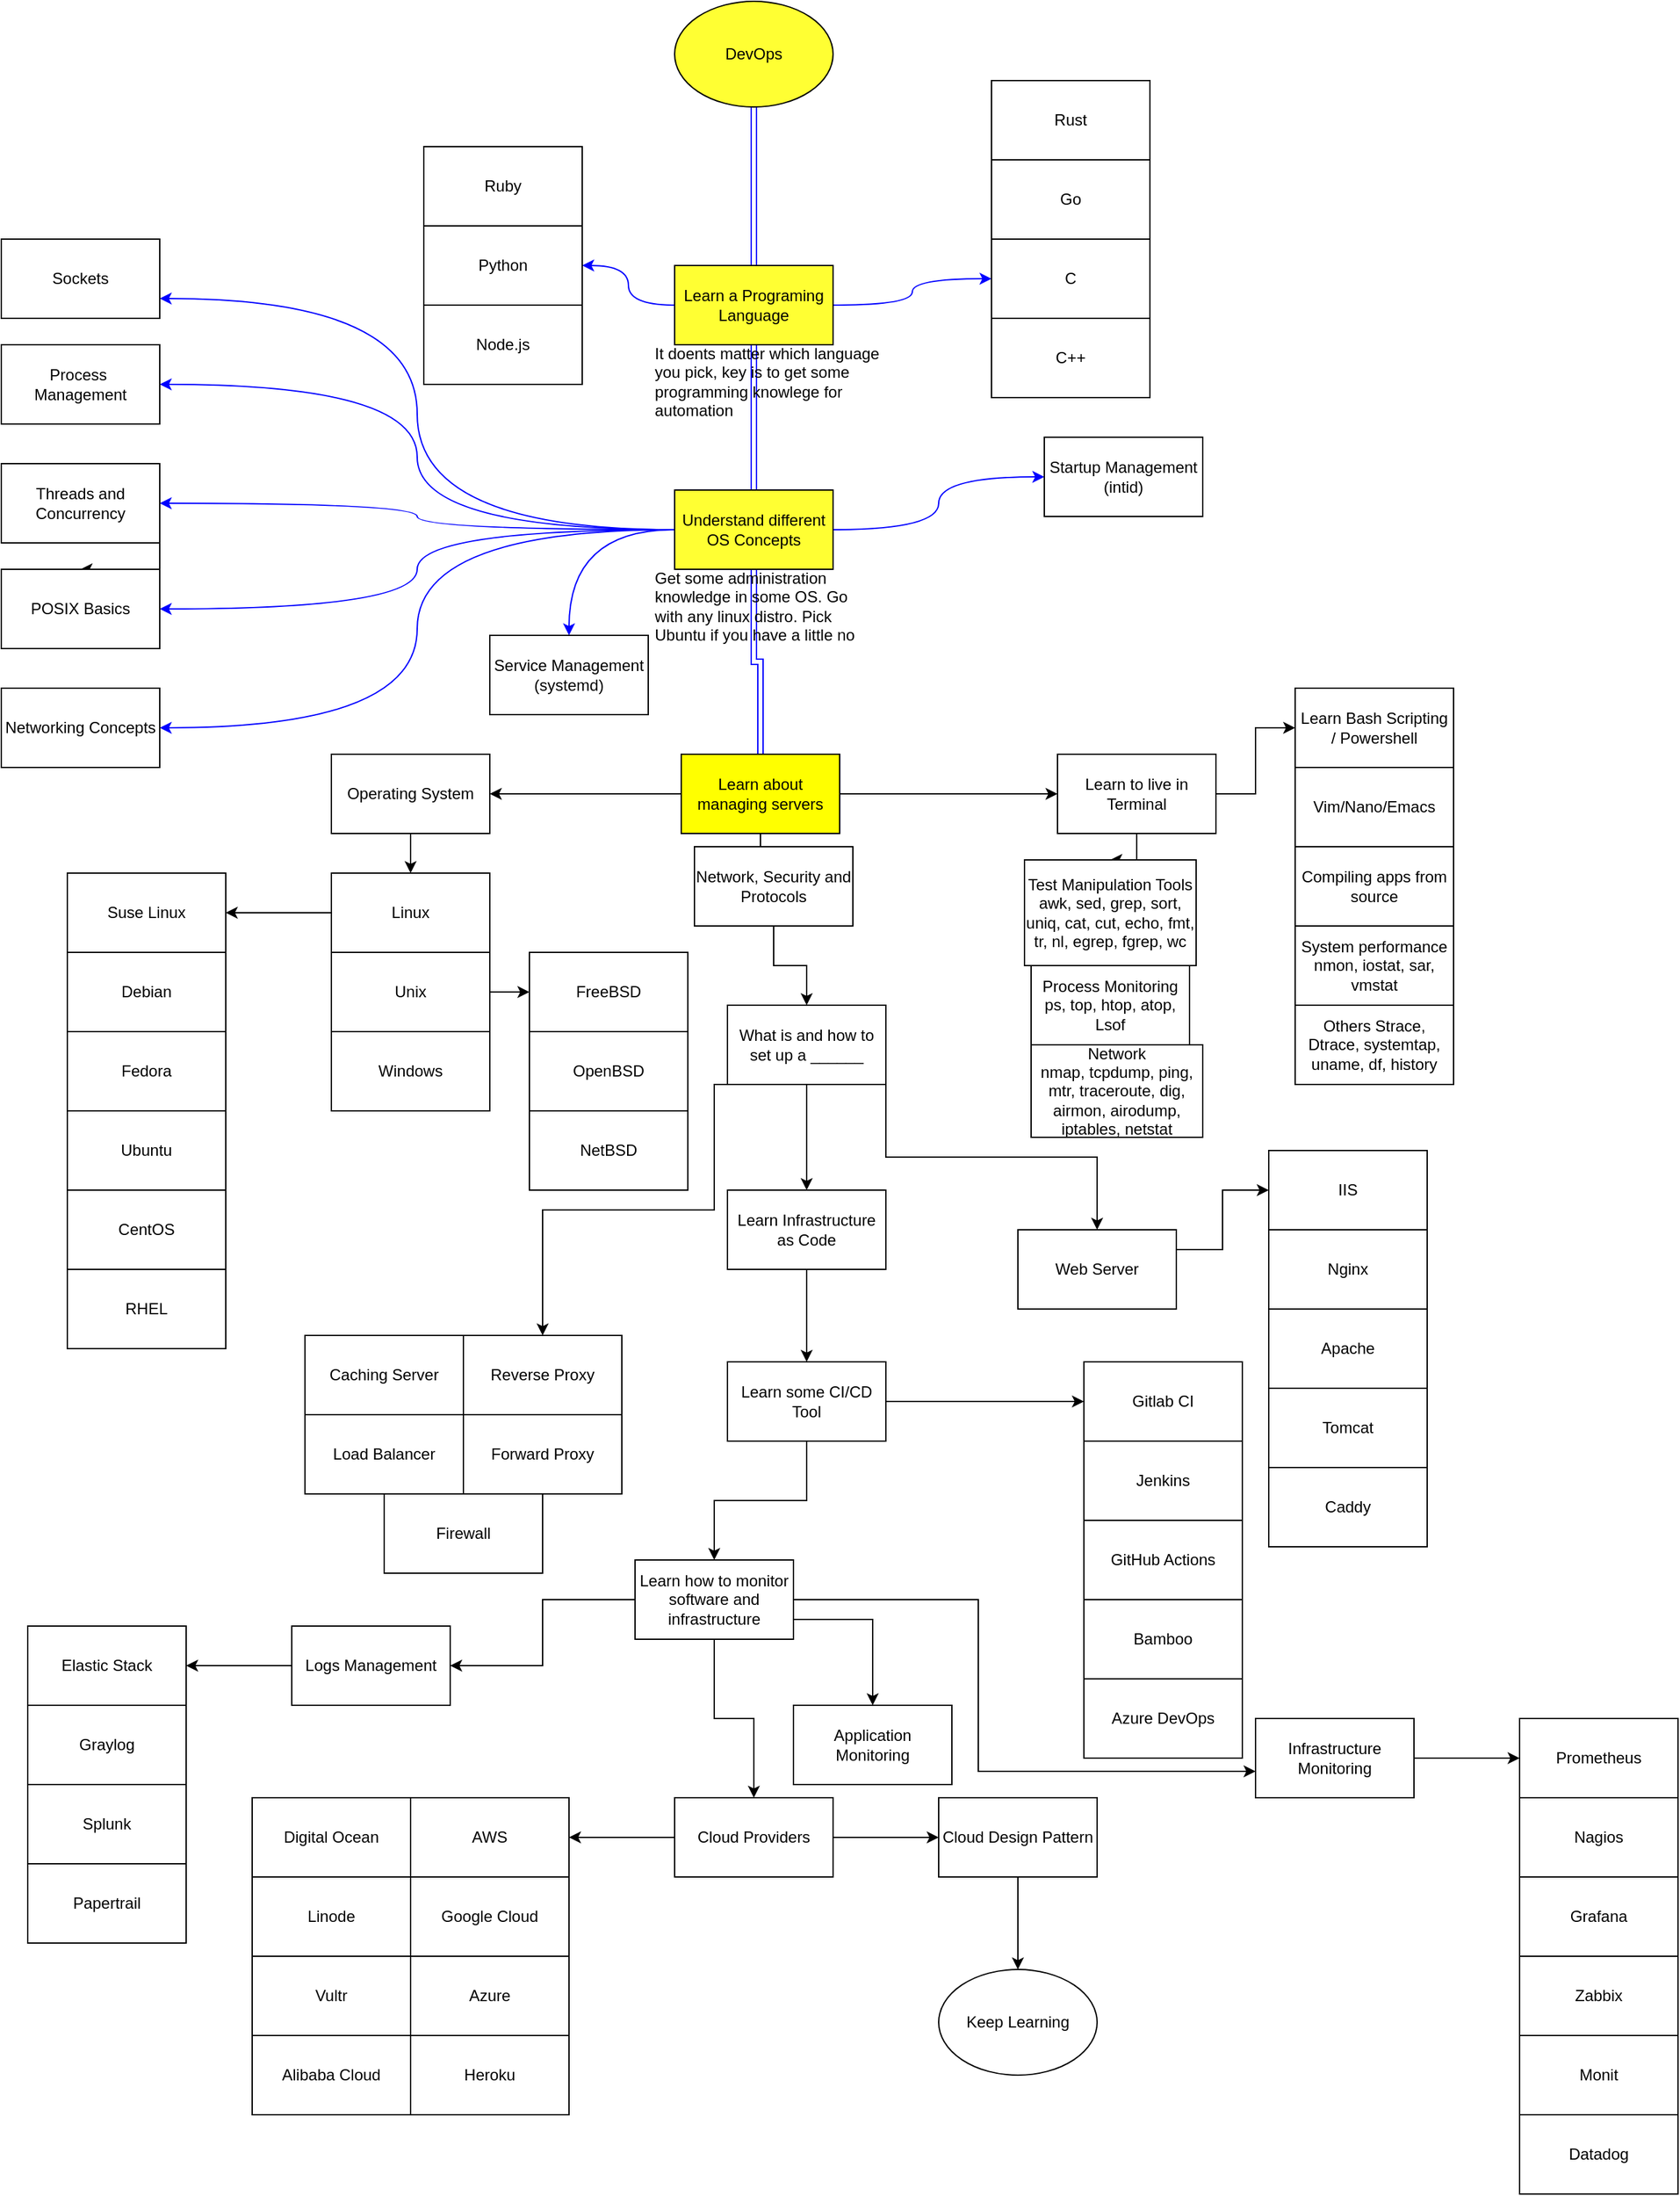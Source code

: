 <mxfile version="13.7.8" type="github">
  <diagram id="8_koJqxYFwasKQS4h1rk" name="Page-1">
    <mxGraphModel dx="2433" dy="644" grid="1" gridSize="10" guides="1" tooltips="1" connect="1" arrows="1" fold="1" page="1" pageScale="1" pageWidth="850" pageHeight="1100" math="0" shadow="0">
      <root>
        <mxCell id="0" />
        <mxCell id="1" parent="0" />
        <mxCell id="FuaK29XSTBZtPipu1BOP-3" value="" style="edgeStyle=orthogonalEdgeStyle;rounded=0;orthogonalLoop=1;jettySize=auto;html=1;strokeColor=#0000FF;shape=link;curved=1;" parent="1" source="FuaK29XSTBZtPipu1BOP-1" target="FuaK29XSTBZtPipu1BOP-2" edge="1">
          <mxGeometry relative="1" as="geometry" />
        </mxCell>
        <mxCell id="FuaK29XSTBZtPipu1BOP-1" value="DevOps" style="ellipse;whiteSpace=wrap;html=1;fillColor=#FFFF33;" parent="1" vertex="1">
          <mxGeometry x="370" width="120" height="80" as="geometry" />
        </mxCell>
        <mxCell id="FuaK29XSTBZtPipu1BOP-5" value="" style="edgeStyle=orthogonalEdgeStyle;rounded=0;orthogonalLoop=1;jettySize=auto;html=1;strokeColor=#0000FF;shape=link;curved=1;" parent="1" source="FuaK29XSTBZtPipu1BOP-2" target="FuaK29XSTBZtPipu1BOP-4" edge="1">
          <mxGeometry relative="1" as="geometry" />
        </mxCell>
        <mxCell id="FuaK29XSTBZtPipu1BOP-35" value="" style="edgeStyle=orthogonalEdgeStyle;rounded=0;orthogonalLoop=1;jettySize=auto;html=1;strokeColor=#0000FF;curved=1;" parent="1" source="FuaK29XSTBZtPipu1BOP-2" target="FuaK29XSTBZtPipu1BOP-34" edge="1">
          <mxGeometry relative="1" as="geometry" />
        </mxCell>
        <mxCell id="FuaK29XSTBZtPipu1BOP-46" value="" style="edgeStyle=orthogonalEdgeStyle;rounded=0;orthogonalLoop=1;jettySize=auto;html=1;entryX=0;entryY=0.5;entryDx=0;entryDy=0;strokeColor=#0000FF;curved=1;" parent="1" source="FuaK29XSTBZtPipu1BOP-2" target="FuaK29XSTBZtPipu1BOP-50" edge="1">
          <mxGeometry relative="1" as="geometry" />
        </mxCell>
        <mxCell id="FuaK29XSTBZtPipu1BOP-2" value="Learn a Programing Language" style="whiteSpace=wrap;html=1;fillColor=#FFFF33;" parent="1" vertex="1">
          <mxGeometry x="370" y="200" width="120" height="60" as="geometry" />
        </mxCell>
        <mxCell id="FuaK29XSTBZtPipu1BOP-7" value="" style="edgeStyle=orthogonalEdgeStyle;rounded=0;orthogonalLoop=1;jettySize=auto;html=1;strokeColor=#0000FF;shape=link;" parent="1" source="FuaK29XSTBZtPipu1BOP-4" target="FuaK29XSTBZtPipu1BOP-6" edge="1">
          <mxGeometry relative="1" as="geometry" />
        </mxCell>
        <mxCell id="FuaK29XSTBZtPipu1BOP-55" value="" style="edgeStyle=orthogonalEdgeStyle;rounded=0;orthogonalLoop=1;jettySize=auto;html=1;curved=1;strokeColor=#0000FF;" parent="1" source="FuaK29XSTBZtPipu1BOP-4" target="FuaK29XSTBZtPipu1BOP-54" edge="1">
          <mxGeometry relative="1" as="geometry" />
        </mxCell>
        <mxCell id="FuaK29XSTBZtPipu1BOP-57" value="" style="edgeStyle=orthogonalEdgeStyle;rounded=0;orthogonalLoop=1;jettySize=auto;html=1;curved=1;strokeColor=#0000FF;" parent="1" source="FuaK29XSTBZtPipu1BOP-4" target="FuaK29XSTBZtPipu1BOP-56" edge="1">
          <mxGeometry relative="1" as="geometry" />
        </mxCell>
        <mxCell id="FuaK29XSTBZtPipu1BOP-68" style="edgeStyle=orthogonalEdgeStyle;rounded=0;orthogonalLoop=1;jettySize=auto;html=1;exitX=1;exitY=1;exitDx=0;exitDy=0;" parent="1" source="FuaK29XSTBZtPipu1BOP-65" target="FuaK29XSTBZtPipu1BOP-69" edge="1">
          <mxGeometry relative="1" as="geometry">
            <mxPoint x="60" y="470" as="targetPoint" />
          </mxGeometry>
        </mxCell>
        <mxCell id="v9d-w7baBrSDQlNaZpmP-7" style="edgeStyle=orthogonalEdgeStyle;curved=1;rounded=0;orthogonalLoop=1;jettySize=auto;html=1;exitX=0;exitY=0.5;exitDx=0;exitDy=0;entryX=1;entryY=0.75;entryDx=0;entryDy=0;strokeColor=#0000FF;" edge="1" parent="1" source="FuaK29XSTBZtPipu1BOP-4" target="FuaK29XSTBZtPipu1BOP-67">
          <mxGeometry relative="1" as="geometry" />
        </mxCell>
        <mxCell id="v9d-w7baBrSDQlNaZpmP-8" style="edgeStyle=orthogonalEdgeStyle;curved=1;rounded=0;orthogonalLoop=1;jettySize=auto;html=1;exitX=0;exitY=0.5;exitDx=0;exitDy=0;entryX=1;entryY=0.5;entryDx=0;entryDy=0;strokeColor=#0000FF;" edge="1" parent="1" source="FuaK29XSTBZtPipu1BOP-4" target="FuaK29XSTBZtPipu1BOP-63">
          <mxGeometry relative="1" as="geometry" />
        </mxCell>
        <mxCell id="v9d-w7baBrSDQlNaZpmP-9" style="edgeStyle=orthogonalEdgeStyle;curved=1;rounded=0;orthogonalLoop=1;jettySize=auto;html=1;exitX=0;exitY=0.5;exitDx=0;exitDy=0;entryX=1;entryY=0.5;entryDx=0;entryDy=0;strokeColor=#0000FF;" edge="1" parent="1" source="FuaK29XSTBZtPipu1BOP-4" target="FuaK29XSTBZtPipu1BOP-65">
          <mxGeometry relative="1" as="geometry" />
        </mxCell>
        <mxCell id="v9d-w7baBrSDQlNaZpmP-10" style="edgeStyle=orthogonalEdgeStyle;curved=1;rounded=0;orthogonalLoop=1;jettySize=auto;html=1;exitX=0;exitY=0.5;exitDx=0;exitDy=0;entryX=1;entryY=0.5;entryDx=0;entryDy=0;strokeColor=#0000FF;" edge="1" parent="1" source="FuaK29XSTBZtPipu1BOP-4" target="FuaK29XSTBZtPipu1BOP-69">
          <mxGeometry relative="1" as="geometry" />
        </mxCell>
        <mxCell id="v9d-w7baBrSDQlNaZpmP-11" style="edgeStyle=orthogonalEdgeStyle;curved=1;rounded=0;orthogonalLoop=1;jettySize=auto;html=1;exitX=0;exitY=0.5;exitDx=0;exitDy=0;entryX=1;entryY=0.5;entryDx=0;entryDy=0;strokeColor=#0000FF;" edge="1" parent="1" source="FuaK29XSTBZtPipu1BOP-4" target="FuaK29XSTBZtPipu1BOP-72">
          <mxGeometry relative="1" as="geometry" />
        </mxCell>
        <mxCell id="FuaK29XSTBZtPipu1BOP-4" value="Understand different OS Concepts" style="whiteSpace=wrap;html=1;fillColor=#FFFF33;" parent="1" vertex="1">
          <mxGeometry x="370" y="370" width="120" height="60" as="geometry" />
        </mxCell>
        <mxCell id="FuaK29XSTBZtPipu1BOP-9" value="" style="edgeStyle=orthogonalEdgeStyle;rounded=0;orthogonalLoop=1;jettySize=auto;html=1;" parent="1" source="FuaK29XSTBZtPipu1BOP-6" target="FuaK29XSTBZtPipu1BOP-8" edge="1">
          <mxGeometry relative="1" as="geometry" />
        </mxCell>
        <mxCell id="FuaK29XSTBZtPipu1BOP-11" value="" style="edgeStyle=orthogonalEdgeStyle;rounded=0;orthogonalLoop=1;jettySize=auto;html=1;" parent="1" source="FuaK29XSTBZtPipu1BOP-6" target="FuaK29XSTBZtPipu1BOP-10" edge="1">
          <mxGeometry relative="1" as="geometry" />
        </mxCell>
        <mxCell id="FuaK29XSTBZtPipu1BOP-13" value="" style="edgeStyle=orthogonalEdgeStyle;rounded=0;orthogonalLoop=1;jettySize=auto;html=1;" parent="1" source="FuaK29XSTBZtPipu1BOP-6" target="FuaK29XSTBZtPipu1BOP-12" edge="1">
          <mxGeometry relative="1" as="geometry" />
        </mxCell>
        <mxCell id="FuaK29XSTBZtPipu1BOP-6" value="Learn about managing servers" style="whiteSpace=wrap;html=1;fillColor=#FFFF00;" parent="1" vertex="1">
          <mxGeometry x="375" y="570" width="120" height="60" as="geometry" />
        </mxCell>
        <mxCell id="FuaK29XSTBZtPipu1BOP-74" value="" style="edgeStyle=orthogonalEdgeStyle;rounded=0;orthogonalLoop=1;jettySize=auto;html=1;" parent="1" source="FuaK29XSTBZtPipu1BOP-8" target="FuaK29XSTBZtPipu1BOP-73" edge="1">
          <mxGeometry relative="1" as="geometry" />
        </mxCell>
        <mxCell id="FuaK29XSTBZtPipu1BOP-8" value="Operating System" style="whiteSpace=wrap;html=1;" parent="1" vertex="1">
          <mxGeometry x="110" y="570" width="120" height="60" as="geometry" />
        </mxCell>
        <mxCell id="FuaK29XSTBZtPipu1BOP-89" value="" style="edgeStyle=orthogonalEdgeStyle;rounded=0;orthogonalLoop=1;jettySize=auto;html=1;" parent="1" source="FuaK29XSTBZtPipu1BOP-10" target="FuaK29XSTBZtPipu1BOP-88" edge="1">
          <mxGeometry relative="1" as="geometry" />
        </mxCell>
        <mxCell id="FuaK29XSTBZtPipu1BOP-95" value="" style="edgeStyle=orthogonalEdgeStyle;rounded=0;orthogonalLoop=1;jettySize=auto;html=1;" parent="1" source="FuaK29XSTBZtPipu1BOP-10" target="FuaK29XSTBZtPipu1BOP-94" edge="1">
          <mxGeometry relative="1" as="geometry" />
        </mxCell>
        <mxCell id="FuaK29XSTBZtPipu1BOP-10" value="Learn to live in Terminal" style="whiteSpace=wrap;html=1;" parent="1" vertex="1">
          <mxGeometry x="660" y="570" width="120" height="60" as="geometry" />
        </mxCell>
        <mxCell id="FuaK29XSTBZtPipu1BOP-15" value="" style="edgeStyle=orthogonalEdgeStyle;rounded=0;orthogonalLoop=1;jettySize=auto;html=1;" parent="1" source="FuaK29XSTBZtPipu1BOP-12" target="FuaK29XSTBZtPipu1BOP-14" edge="1">
          <mxGeometry relative="1" as="geometry" />
        </mxCell>
        <mxCell id="FuaK29XSTBZtPipu1BOP-12" value="Network, Security and Protocols" style="whiteSpace=wrap;html=1;" parent="1" vertex="1">
          <mxGeometry x="385" y="640" width="120" height="60" as="geometry" />
        </mxCell>
        <mxCell id="FuaK29XSTBZtPipu1BOP-17" value="" style="edgeStyle=orthogonalEdgeStyle;rounded=0;orthogonalLoop=1;jettySize=auto;html=1;" parent="1" source="FuaK29XSTBZtPipu1BOP-14" target="FuaK29XSTBZtPipu1BOP-16" edge="1">
          <mxGeometry relative="1" as="geometry" />
        </mxCell>
        <mxCell id="FuaK29XSTBZtPipu1BOP-98" style="edgeStyle=orthogonalEdgeStyle;rounded=0;orthogonalLoop=1;jettySize=auto;html=1;exitX=1;exitY=1;exitDx=0;exitDy=0;" parent="1" source="FuaK29XSTBZtPipu1BOP-14" target="FuaK29XSTBZtPipu1BOP-99" edge="1">
          <mxGeometry relative="1" as="geometry">
            <mxPoint x="690" y="960" as="targetPoint" />
          </mxGeometry>
        </mxCell>
        <mxCell id="FuaK29XSTBZtPipu1BOP-106" style="edgeStyle=orthogonalEdgeStyle;rounded=0;orthogonalLoop=1;jettySize=auto;html=1;exitX=0;exitY=1;exitDx=0;exitDy=0;" parent="1" source="FuaK29XSTBZtPipu1BOP-14" edge="1">
          <mxGeometry relative="1" as="geometry">
            <mxPoint x="270" y="1010" as="targetPoint" />
            <Array as="points">
              <mxPoint x="400" y="820" />
              <mxPoint x="400" y="915" />
              <mxPoint x="270" y="915" />
            </Array>
          </mxGeometry>
        </mxCell>
        <mxCell id="FuaK29XSTBZtPipu1BOP-14" value="What is and how to set up a ______" style="whiteSpace=wrap;html=1;" parent="1" vertex="1">
          <mxGeometry x="410" y="760" width="120" height="60" as="geometry" />
        </mxCell>
        <mxCell id="FuaK29XSTBZtPipu1BOP-19" value="" style="edgeStyle=orthogonalEdgeStyle;rounded=0;orthogonalLoop=1;jettySize=auto;html=1;" parent="1" source="FuaK29XSTBZtPipu1BOP-16" target="FuaK29XSTBZtPipu1BOP-18" edge="1">
          <mxGeometry relative="1" as="geometry" />
        </mxCell>
        <mxCell id="FuaK29XSTBZtPipu1BOP-16" value="Learn Infrastructure as Code" style="whiteSpace=wrap;html=1;" parent="1" vertex="1">
          <mxGeometry x="410" y="900" width="120" height="60" as="geometry" />
        </mxCell>
        <mxCell id="FuaK29XSTBZtPipu1BOP-21" value="" style="edgeStyle=orthogonalEdgeStyle;rounded=0;orthogonalLoop=1;jettySize=auto;html=1;" parent="1" source="FuaK29XSTBZtPipu1BOP-18" target="FuaK29XSTBZtPipu1BOP-20" edge="1">
          <mxGeometry relative="1" as="geometry" />
        </mxCell>
        <mxCell id="FuaK29XSTBZtPipu1BOP-113" value="" style="edgeStyle=orthogonalEdgeStyle;rounded=0;orthogonalLoop=1;jettySize=auto;html=1;" parent="1" source="FuaK29XSTBZtPipu1BOP-18" target="FuaK29XSTBZtPipu1BOP-112" edge="1">
          <mxGeometry relative="1" as="geometry" />
        </mxCell>
        <mxCell id="FuaK29XSTBZtPipu1BOP-18" value="Learn some CI/CD Tool" style="whiteSpace=wrap;html=1;" parent="1" vertex="1">
          <mxGeometry x="410" y="1030" width="120" height="60" as="geometry" />
        </mxCell>
        <mxCell id="FuaK29XSTBZtPipu1BOP-23" value="" style="edgeStyle=orthogonalEdgeStyle;rounded=0;orthogonalLoop=1;jettySize=auto;html=1;" parent="1" source="FuaK29XSTBZtPipu1BOP-20" target="FuaK29XSTBZtPipu1BOP-22" edge="1">
          <mxGeometry relative="1" as="geometry">
            <Array as="points">
              <mxPoint x="600" y="1210" />
              <mxPoint x="600" y="1340" />
            </Array>
          </mxGeometry>
        </mxCell>
        <mxCell id="FuaK29XSTBZtPipu1BOP-24" style="edgeStyle=orthogonalEdgeStyle;rounded=0;orthogonalLoop=1;jettySize=auto;html=1;exitX=1;exitY=0.75;exitDx=0;exitDy=0;" parent="1" source="FuaK29XSTBZtPipu1BOP-20" target="FuaK29XSTBZtPipu1BOP-25" edge="1">
          <mxGeometry relative="1" as="geometry">
            <mxPoint x="540" y="1270" as="targetPoint" />
          </mxGeometry>
        </mxCell>
        <mxCell id="FuaK29XSTBZtPipu1BOP-26" style="edgeStyle=orthogonalEdgeStyle;rounded=0;orthogonalLoop=1;jettySize=auto;html=1;" parent="1" source="FuaK29XSTBZtPipu1BOP-20" target="FuaK29XSTBZtPipu1BOP-27" edge="1">
          <mxGeometry relative="1" as="geometry">
            <mxPoint x="560" y="1140" as="targetPoint" />
          </mxGeometry>
        </mxCell>
        <mxCell id="FuaK29XSTBZtPipu1BOP-29" value="" style="edgeStyle=orthogonalEdgeStyle;rounded=0;orthogonalLoop=1;jettySize=auto;html=1;" parent="1" source="FuaK29XSTBZtPipu1BOP-20" target="FuaK29XSTBZtPipu1BOP-28" edge="1">
          <mxGeometry relative="1" as="geometry" />
        </mxCell>
        <mxCell id="FuaK29XSTBZtPipu1BOP-20" value="Learn how to monitor software and infrastructure" style="whiteSpace=wrap;html=1;" parent="1" vertex="1">
          <mxGeometry x="340" y="1180" width="120" height="60" as="geometry" />
        </mxCell>
        <mxCell id="FuaK29XSTBZtPipu1BOP-134" value="" style="edgeStyle=orthogonalEdgeStyle;rounded=0;orthogonalLoop=1;jettySize=auto;html=1;" parent="1" source="FuaK29XSTBZtPipu1BOP-22" target="FuaK29XSTBZtPipu1BOP-133" edge="1">
          <mxGeometry relative="1" as="geometry" />
        </mxCell>
        <mxCell id="FuaK29XSTBZtPipu1BOP-22" value="Infrastructure Monitoring" style="whiteSpace=wrap;html=1;" parent="1" vertex="1">
          <mxGeometry x="810" y="1300" width="120" height="60" as="geometry" />
        </mxCell>
        <mxCell id="FuaK29XSTBZtPipu1BOP-25" value="Application Monitoring" style="rounded=0;whiteSpace=wrap;html=1;" parent="1" vertex="1">
          <mxGeometry x="460" y="1290" width="120" height="60" as="geometry" />
        </mxCell>
        <mxCell id="FuaK29XSTBZtPipu1BOP-129" value="" style="edgeStyle=orthogonalEdgeStyle;rounded=0;orthogonalLoop=1;jettySize=auto;html=1;" parent="1" source="FuaK29XSTBZtPipu1BOP-27" target="FuaK29XSTBZtPipu1BOP-128" edge="1">
          <mxGeometry relative="1" as="geometry" />
        </mxCell>
        <mxCell id="FuaK29XSTBZtPipu1BOP-27" value="Logs Management" style="rounded=0;whiteSpace=wrap;html=1;" parent="1" vertex="1">
          <mxGeometry x="80" y="1230" width="120" height="60" as="geometry" />
        </mxCell>
        <mxCell id="FuaK29XSTBZtPipu1BOP-31" value="" style="edgeStyle=orthogonalEdgeStyle;rounded=0;orthogonalLoop=1;jettySize=auto;html=1;" parent="1" source="FuaK29XSTBZtPipu1BOP-28" target="FuaK29XSTBZtPipu1BOP-30" edge="1">
          <mxGeometry relative="1" as="geometry" />
        </mxCell>
        <mxCell id="FuaK29XSTBZtPipu1BOP-119" value="" style="edgeStyle=orthogonalEdgeStyle;rounded=0;orthogonalLoop=1;jettySize=auto;html=1;" parent="1" source="FuaK29XSTBZtPipu1BOP-28" target="FuaK29XSTBZtPipu1BOP-118" edge="1">
          <mxGeometry relative="1" as="geometry" />
        </mxCell>
        <mxCell id="FuaK29XSTBZtPipu1BOP-28" value="Cloud Providers" style="whiteSpace=wrap;html=1;" parent="1" vertex="1">
          <mxGeometry x="370" y="1360" width="120" height="60" as="geometry" />
        </mxCell>
        <mxCell id="FuaK29XSTBZtPipu1BOP-33" value="" style="edgeStyle=orthogonalEdgeStyle;rounded=0;orthogonalLoop=1;jettySize=auto;html=1;" parent="1" source="FuaK29XSTBZtPipu1BOP-30" target="FuaK29XSTBZtPipu1BOP-32" edge="1">
          <mxGeometry relative="1" as="geometry" />
        </mxCell>
        <mxCell id="FuaK29XSTBZtPipu1BOP-30" value="Cloud Design Pattern" style="whiteSpace=wrap;html=1;" parent="1" vertex="1">
          <mxGeometry x="570" y="1360" width="120" height="60" as="geometry" />
        </mxCell>
        <mxCell id="FuaK29XSTBZtPipu1BOP-32" value="Keep Learning" style="ellipse;whiteSpace=wrap;html=1;" parent="1" vertex="1">
          <mxGeometry x="570" y="1490" width="120" height="80" as="geometry" />
        </mxCell>
        <mxCell id="FuaK29XSTBZtPipu1BOP-34" value="Python" style="whiteSpace=wrap;html=1;" parent="1" vertex="1">
          <mxGeometry x="180" y="170" width="120" height="60" as="geometry" />
        </mxCell>
        <mxCell id="FuaK29XSTBZtPipu1BOP-37" value="Ruby" style="rounded=0;whiteSpace=wrap;html=1;" parent="1" vertex="1">
          <mxGeometry x="180" y="110" width="120" height="60" as="geometry" />
        </mxCell>
        <mxCell id="FuaK29XSTBZtPipu1BOP-39" value="Node.js" style="rounded=0;whiteSpace=wrap;html=1;" parent="1" vertex="1">
          <mxGeometry x="180" y="230" width="120" height="60" as="geometry" />
        </mxCell>
        <mxCell id="FuaK29XSTBZtPipu1BOP-45" value="Go" style="whiteSpace=wrap;html=1;" parent="1" vertex="1">
          <mxGeometry x="610" y="120" width="120" height="60" as="geometry" />
        </mxCell>
        <mxCell id="FuaK29XSTBZtPipu1BOP-48" value="Rust" style="rounded=0;whiteSpace=wrap;html=1;" parent="1" vertex="1">
          <mxGeometry x="610" y="60" width="120" height="60" as="geometry" />
        </mxCell>
        <mxCell id="FuaK29XSTBZtPipu1BOP-50" value="C" style="rounded=0;whiteSpace=wrap;html=1;" parent="1" vertex="1">
          <mxGeometry x="610" y="180" width="120" height="60" as="geometry" />
        </mxCell>
        <mxCell id="FuaK29XSTBZtPipu1BOP-52" value="C++" style="rounded=0;whiteSpace=wrap;html=1;" parent="1" vertex="1">
          <mxGeometry x="610" y="240" width="120" height="60" as="geometry" />
        </mxCell>
        <mxCell id="FuaK29XSTBZtPipu1BOP-54" value="Startup Management (intid)" style="whiteSpace=wrap;html=1;" parent="1" vertex="1">
          <mxGeometry x="650" y="330" width="120" height="60" as="geometry" />
        </mxCell>
        <mxCell id="FuaK29XSTBZtPipu1BOP-56" value="Service Management (systemd)" style="whiteSpace=wrap;html=1;" parent="1" vertex="1">
          <mxGeometry x="230" y="480" width="120" height="60" as="geometry" />
        </mxCell>
        <mxCell id="FuaK29XSTBZtPipu1BOP-59" value="Get some administration&amp;nbsp; knowledge in some OS. Go with any linux distro. Pick Ubuntu if you have a little no experience with Linux" style="text;html=1;strokeColor=none;fillColor=none;spacing=5;spacingTop=-20;whiteSpace=wrap;overflow=hidden;rounded=0;" parent="1" vertex="1">
          <mxGeometry x="350" y="440" width="170" height="50" as="geometry" />
        </mxCell>
        <mxCell id="FuaK29XSTBZtPipu1BOP-61" value="It doents matter which language you pick, key is to get some programming knowlege for automation" style="text;html=1;strokeColor=none;fillColor=none;spacing=5;spacingTop=-20;whiteSpace=wrap;overflow=hidden;rounded=0;" parent="1" vertex="1">
          <mxGeometry x="350" y="270" width="190" height="50" as="geometry" />
        </mxCell>
        <mxCell id="FuaK29XSTBZtPipu1BOP-67" value="Sockets" style="rounded=0;whiteSpace=wrap;html=1;" parent="1" vertex="1">
          <mxGeometry x="-140" y="180" width="120" height="60" as="geometry" />
        </mxCell>
        <mxCell id="FuaK29XSTBZtPipu1BOP-72" value="Networking Concepts" style="rounded=0;whiteSpace=wrap;html=1;" parent="1" vertex="1">
          <mxGeometry x="-140" y="520" width="120" height="60" as="geometry" />
        </mxCell>
        <mxCell id="FuaK29XSTBZtPipu1BOP-78" value="" style="edgeStyle=orthogonalEdgeStyle;rounded=0;orthogonalLoop=1;jettySize=auto;html=1;" parent="1" source="FuaK29XSTBZtPipu1BOP-73" target="FuaK29XSTBZtPipu1BOP-77" edge="1">
          <mxGeometry relative="1" as="geometry" />
        </mxCell>
        <mxCell id="FuaK29XSTBZtPipu1BOP-73" value="Linux" style="whiteSpace=wrap;html=1;" parent="1" vertex="1">
          <mxGeometry x="110" y="660" width="120" height="60" as="geometry" />
        </mxCell>
        <mxCell id="FuaK29XSTBZtPipu1BOP-85" value="" style="edgeStyle=orthogonalEdgeStyle;rounded=0;orthogonalLoop=1;jettySize=auto;html=1;" parent="1" source="FuaK29XSTBZtPipu1BOP-75" target="FuaK29XSTBZtPipu1BOP-84" edge="1">
          <mxGeometry relative="1" as="geometry" />
        </mxCell>
        <mxCell id="FuaK29XSTBZtPipu1BOP-75" value="Unix" style="rounded=0;whiteSpace=wrap;html=1;" parent="1" vertex="1">
          <mxGeometry x="110" y="720" width="120" height="60" as="geometry" />
        </mxCell>
        <mxCell id="FuaK29XSTBZtPipu1BOP-76" value="Windows" style="rounded=0;whiteSpace=wrap;html=1;" parent="1" vertex="1">
          <mxGeometry x="110" y="780" width="120" height="60" as="geometry" />
        </mxCell>
        <mxCell id="FuaK29XSTBZtPipu1BOP-77" value="Suse Linux" style="whiteSpace=wrap;html=1;" parent="1" vertex="1">
          <mxGeometry x="-90" y="660" width="120" height="60" as="geometry" />
        </mxCell>
        <mxCell id="FuaK29XSTBZtPipu1BOP-79" value="Debian" style="rounded=0;whiteSpace=wrap;html=1;" parent="1" vertex="1">
          <mxGeometry x="-90" y="720" width="120" height="60" as="geometry" />
        </mxCell>
        <mxCell id="FuaK29XSTBZtPipu1BOP-80" value="Fedora" style="rounded=0;whiteSpace=wrap;html=1;" parent="1" vertex="1">
          <mxGeometry x="-90" y="780" width="120" height="60" as="geometry" />
        </mxCell>
        <mxCell id="FuaK29XSTBZtPipu1BOP-81" value="Ubuntu" style="rounded=0;whiteSpace=wrap;html=1;" parent="1" vertex="1">
          <mxGeometry x="-90" y="840" width="120" height="60" as="geometry" />
        </mxCell>
        <mxCell id="FuaK29XSTBZtPipu1BOP-82" value="CentOS" style="rounded=0;whiteSpace=wrap;html=1;" parent="1" vertex="1">
          <mxGeometry x="-90" y="900" width="120" height="60" as="geometry" />
        </mxCell>
        <mxCell id="FuaK29XSTBZtPipu1BOP-83" value="RHEL" style="rounded=0;whiteSpace=wrap;html=1;" parent="1" vertex="1">
          <mxGeometry x="-90" y="960" width="120" height="60" as="geometry" />
        </mxCell>
        <mxCell id="FuaK29XSTBZtPipu1BOP-84" value="FreeBSD" style="whiteSpace=wrap;html=1;rounded=0;" parent="1" vertex="1">
          <mxGeometry x="260" y="720" width="120" height="60" as="geometry" />
        </mxCell>
        <mxCell id="FuaK29XSTBZtPipu1BOP-86" value="OpenBSD" style="rounded=0;whiteSpace=wrap;html=1;" parent="1" vertex="1">
          <mxGeometry x="260" y="780" width="120" height="60" as="geometry" />
        </mxCell>
        <mxCell id="FuaK29XSTBZtPipu1BOP-87" value="NetBSD" style="rounded=0;whiteSpace=wrap;html=1;" parent="1" vertex="1">
          <mxGeometry x="260" y="840" width="120" height="60" as="geometry" />
        </mxCell>
        <mxCell id="FuaK29XSTBZtPipu1BOP-88" value="Learn Bash Scripting / Powershell" style="whiteSpace=wrap;html=1;" parent="1" vertex="1">
          <mxGeometry x="840" y="520" width="120" height="60" as="geometry" />
        </mxCell>
        <mxCell id="FuaK29XSTBZtPipu1BOP-90" value="Vim/Nano/Emacs" style="rounded=0;whiteSpace=wrap;html=1;" parent="1" vertex="1">
          <mxGeometry x="840" y="580" width="120" height="60" as="geometry" />
        </mxCell>
        <mxCell id="FuaK29XSTBZtPipu1BOP-91" value="Compiling apps from source" style="rounded=0;whiteSpace=wrap;html=1;" parent="1" vertex="1">
          <mxGeometry x="840" y="640" width="120" height="60" as="geometry" />
        </mxCell>
        <mxCell id="FuaK29XSTBZtPipu1BOP-92" value="System performance nmon, iostat, sar, vmstat" style="rounded=0;whiteSpace=wrap;html=1;" parent="1" vertex="1">
          <mxGeometry x="840" y="700" width="120" height="60" as="geometry" />
        </mxCell>
        <mxCell id="FuaK29XSTBZtPipu1BOP-93" value="Others Strace, Dtrace, systemtap, uname, df, history" style="rounded=0;whiteSpace=wrap;html=1;" parent="1" vertex="1">
          <mxGeometry x="840" y="760" width="120" height="60" as="geometry" />
        </mxCell>
        <mxCell id="FuaK29XSTBZtPipu1BOP-94" value="&lt;div&gt;Test Manipulation Tools&lt;/div&gt;&lt;div&gt;awk, sed, grep, sort, uniq, cat, cut, echo, fmt, tr, nl, egrep, fgrep, wc&lt;br&gt;&lt;/div&gt;" style="whiteSpace=wrap;html=1;" parent="1" vertex="1">
          <mxGeometry x="635" y="650" width="130" height="80" as="geometry" />
        </mxCell>
        <mxCell id="FuaK29XSTBZtPipu1BOP-96" value="&lt;div&gt;Process Monitoring&lt;/div&gt;&lt;div&gt;ps, top, htop, atop, Lsof&lt;br&gt;&lt;/div&gt;" style="rounded=0;whiteSpace=wrap;html=1;" parent="1" vertex="1">
          <mxGeometry x="640" y="730" width="120" height="60" as="geometry" />
        </mxCell>
        <mxCell id="FuaK29XSTBZtPipu1BOP-97" value="&lt;div&gt;Network&lt;/div&gt;&lt;div&gt;nmap, tcpdump, ping, mtr, traceroute, dig, airmon, airodump, iptables, netstat&lt;br&gt;&lt;/div&gt;" style="rounded=0;whiteSpace=wrap;html=1;" parent="1" vertex="1">
          <mxGeometry x="640" y="790" width="130" height="70" as="geometry" />
        </mxCell>
        <mxCell id="FuaK29XSTBZtPipu1BOP-100" style="edgeStyle=orthogonalEdgeStyle;rounded=0;orthogonalLoop=1;jettySize=auto;html=1;exitX=1;exitY=0.25;exitDx=0;exitDy=0;" parent="1" source="FuaK29XSTBZtPipu1BOP-99" target="FuaK29XSTBZtPipu1BOP-101" edge="1">
          <mxGeometry relative="1" as="geometry">
            <mxPoint x="820" y="910" as="targetPoint" />
          </mxGeometry>
        </mxCell>
        <mxCell id="FuaK29XSTBZtPipu1BOP-99" value="Web Server" style="rounded=0;whiteSpace=wrap;html=1;" parent="1" vertex="1">
          <mxGeometry x="630" y="930" width="120" height="60" as="geometry" />
        </mxCell>
        <mxCell id="FuaK29XSTBZtPipu1BOP-101" value="IIS" style="rounded=0;whiteSpace=wrap;html=1;" parent="1" vertex="1">
          <mxGeometry x="820" y="870" width="120" height="60" as="geometry" />
        </mxCell>
        <mxCell id="FuaK29XSTBZtPipu1BOP-102" value="Nginx" style="rounded=0;whiteSpace=wrap;html=1;" parent="1" vertex="1">
          <mxGeometry x="820" y="930" width="120" height="60" as="geometry" />
        </mxCell>
        <mxCell id="FuaK29XSTBZtPipu1BOP-103" value="Apache" style="rounded=0;whiteSpace=wrap;html=1;" parent="1" vertex="1">
          <mxGeometry x="820" y="990" width="120" height="60" as="geometry" />
        </mxCell>
        <mxCell id="FuaK29XSTBZtPipu1BOP-104" value="Tomcat" style="rounded=0;whiteSpace=wrap;html=1;" parent="1" vertex="1">
          <mxGeometry x="820" y="1050" width="120" height="60" as="geometry" />
        </mxCell>
        <mxCell id="FuaK29XSTBZtPipu1BOP-105" value="Caddy" style="rounded=0;whiteSpace=wrap;html=1;" parent="1" vertex="1">
          <mxGeometry x="820" y="1110" width="120" height="60" as="geometry" />
        </mxCell>
        <mxCell id="FuaK29XSTBZtPipu1BOP-107" value="Reverse Proxy" style="rounded=0;whiteSpace=wrap;html=1;" parent="1" vertex="1">
          <mxGeometry x="210" y="1010" width="120" height="60" as="geometry" />
        </mxCell>
        <mxCell id="FuaK29XSTBZtPipu1BOP-108" value="Forward Proxy" style="rounded=0;whiteSpace=wrap;html=1;" parent="1" vertex="1">
          <mxGeometry x="210" y="1070" width="120" height="60" as="geometry" />
        </mxCell>
        <mxCell id="FuaK29XSTBZtPipu1BOP-109" value="Caching Server" style="rounded=0;whiteSpace=wrap;html=1;" parent="1" vertex="1">
          <mxGeometry x="90" y="1010" width="120" height="60" as="geometry" />
        </mxCell>
        <mxCell id="FuaK29XSTBZtPipu1BOP-110" value="Load Balancer" style="rounded=0;whiteSpace=wrap;html=1;" parent="1" vertex="1">
          <mxGeometry x="90" y="1070" width="120" height="60" as="geometry" />
        </mxCell>
        <mxCell id="FuaK29XSTBZtPipu1BOP-111" value="Firewall" style="rounded=0;whiteSpace=wrap;html=1;" parent="1" vertex="1">
          <mxGeometry x="150" y="1130" width="120" height="60" as="geometry" />
        </mxCell>
        <mxCell id="FuaK29XSTBZtPipu1BOP-112" value="Gitlab CI" style="whiteSpace=wrap;html=1;" parent="1" vertex="1">
          <mxGeometry x="680" y="1030" width="120" height="60" as="geometry" />
        </mxCell>
        <mxCell id="FuaK29XSTBZtPipu1BOP-114" value="Jenkins" style="rounded=0;whiteSpace=wrap;html=1;" parent="1" vertex="1">
          <mxGeometry x="680" y="1090" width="120" height="60" as="geometry" />
        </mxCell>
        <mxCell id="FuaK29XSTBZtPipu1BOP-115" value="GitHub Actions" style="rounded=0;whiteSpace=wrap;html=1;" parent="1" vertex="1">
          <mxGeometry x="680" y="1150" width="120" height="60" as="geometry" />
        </mxCell>
        <mxCell id="FuaK29XSTBZtPipu1BOP-116" value="Bamboo" style="rounded=0;whiteSpace=wrap;html=1;" parent="1" vertex="1">
          <mxGeometry x="680" y="1210" width="120" height="60" as="geometry" />
        </mxCell>
        <mxCell id="FuaK29XSTBZtPipu1BOP-117" value="Azure DevOps" style="rounded=0;whiteSpace=wrap;html=1;" parent="1" vertex="1">
          <mxGeometry x="680" y="1270" width="120" height="60" as="geometry" />
        </mxCell>
        <mxCell id="FuaK29XSTBZtPipu1BOP-118" value="AWS" style="whiteSpace=wrap;html=1;" parent="1" vertex="1">
          <mxGeometry x="170" y="1360" width="120" height="60" as="geometry" />
        </mxCell>
        <mxCell id="FuaK29XSTBZtPipu1BOP-120" value="Google Cloud" style="rounded=0;whiteSpace=wrap;html=1;" parent="1" vertex="1">
          <mxGeometry x="170" y="1420" width="120" height="60" as="geometry" />
        </mxCell>
        <mxCell id="FuaK29XSTBZtPipu1BOP-121" value="Azure" style="rounded=0;whiteSpace=wrap;html=1;" parent="1" vertex="1">
          <mxGeometry x="170" y="1480" width="120" height="60" as="geometry" />
        </mxCell>
        <mxCell id="FuaK29XSTBZtPipu1BOP-122" value="Heroku" style="rounded=0;whiteSpace=wrap;html=1;" parent="1" vertex="1">
          <mxGeometry x="170" y="1540" width="120" height="60" as="geometry" />
        </mxCell>
        <mxCell id="FuaK29XSTBZtPipu1BOP-123" value="Alibaba Cloud" style="rounded=0;whiteSpace=wrap;html=1;" parent="1" vertex="1">
          <mxGeometry x="50" y="1540" width="120" height="60" as="geometry" />
        </mxCell>
        <mxCell id="FuaK29XSTBZtPipu1BOP-124" value="Digital Ocean" style="rounded=0;whiteSpace=wrap;html=1;" parent="1" vertex="1">
          <mxGeometry x="50" y="1360" width="120" height="60" as="geometry" />
        </mxCell>
        <mxCell id="FuaK29XSTBZtPipu1BOP-125" value="Linode" style="rounded=0;whiteSpace=wrap;html=1;" parent="1" vertex="1">
          <mxGeometry x="50" y="1420" width="120" height="60" as="geometry" />
        </mxCell>
        <mxCell id="FuaK29XSTBZtPipu1BOP-127" value="Vultr" style="rounded=0;whiteSpace=wrap;html=1;" parent="1" vertex="1">
          <mxGeometry x="50" y="1480" width="120" height="60" as="geometry" />
        </mxCell>
        <mxCell id="FuaK29XSTBZtPipu1BOP-128" value="Elastic Stack" style="whiteSpace=wrap;html=1;rounded=0;" parent="1" vertex="1">
          <mxGeometry x="-120" y="1230" width="120" height="60" as="geometry" />
        </mxCell>
        <mxCell id="FuaK29XSTBZtPipu1BOP-130" value="Graylog" style="rounded=0;whiteSpace=wrap;html=1;" parent="1" vertex="1">
          <mxGeometry x="-120" y="1290" width="120" height="60" as="geometry" />
        </mxCell>
        <mxCell id="FuaK29XSTBZtPipu1BOP-131" value="Splunk" style="rounded=0;whiteSpace=wrap;html=1;" parent="1" vertex="1">
          <mxGeometry x="-120" y="1350" width="120" height="60" as="geometry" />
        </mxCell>
        <mxCell id="FuaK29XSTBZtPipu1BOP-132" value="Papertrail" style="rounded=0;whiteSpace=wrap;html=1;" parent="1" vertex="1">
          <mxGeometry x="-120" y="1410" width="120" height="60" as="geometry" />
        </mxCell>
        <mxCell id="FuaK29XSTBZtPipu1BOP-133" value="Prometheus" style="whiteSpace=wrap;html=1;" parent="1" vertex="1">
          <mxGeometry x="1010" y="1300" width="120" height="60" as="geometry" />
        </mxCell>
        <mxCell id="FuaK29XSTBZtPipu1BOP-135" value="Nagios" style="rounded=0;whiteSpace=wrap;html=1;" parent="1" vertex="1">
          <mxGeometry x="1010" y="1360" width="120" height="60" as="geometry" />
        </mxCell>
        <mxCell id="FuaK29XSTBZtPipu1BOP-136" value="Grafana" style="rounded=0;whiteSpace=wrap;html=1;" parent="1" vertex="1">
          <mxGeometry x="1010" y="1420" width="120" height="60" as="geometry" />
        </mxCell>
        <mxCell id="FuaK29XSTBZtPipu1BOP-137" value="Zabbix" style="rounded=0;whiteSpace=wrap;html=1;" parent="1" vertex="1">
          <mxGeometry x="1010" y="1480" width="120" height="60" as="geometry" />
        </mxCell>
        <mxCell id="FuaK29XSTBZtPipu1BOP-138" value="Monit" style="rounded=0;whiteSpace=wrap;html=1;" parent="1" vertex="1">
          <mxGeometry x="1010" y="1540" width="120" height="60" as="geometry" />
        </mxCell>
        <mxCell id="FuaK29XSTBZtPipu1BOP-139" value="Datadog" style="rounded=0;whiteSpace=wrap;html=1;" parent="1" vertex="1">
          <mxGeometry x="1010" y="1600" width="120" height="60" as="geometry" />
        </mxCell>
        <mxCell id="FuaK29XSTBZtPipu1BOP-69" value="POSIX Basics" style="rounded=0;whiteSpace=wrap;html=1;" parent="1" vertex="1">
          <mxGeometry x="-140" y="430" width="120" height="60" as="geometry" />
        </mxCell>
        <mxCell id="FuaK29XSTBZtPipu1BOP-63" value="Process&amp;nbsp; Management" style="rounded=0;whiteSpace=wrap;html=1;" parent="1" vertex="1">
          <mxGeometry x="-140" y="260" width="120" height="60" as="geometry" />
        </mxCell>
        <mxCell id="FuaK29XSTBZtPipu1BOP-65" value="Threads and Concurrency" style="rounded=0;whiteSpace=wrap;html=1;" parent="1" vertex="1">
          <mxGeometry x="-140" y="350" width="120" height="60" as="geometry" />
        </mxCell>
      </root>
    </mxGraphModel>
  </diagram>
</mxfile>
